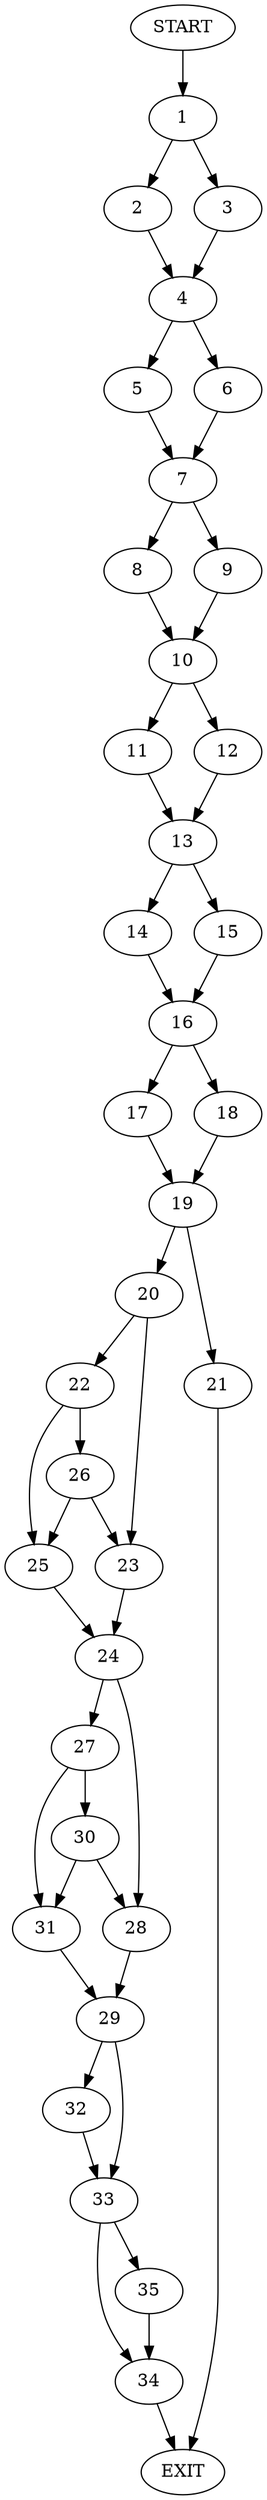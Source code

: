 digraph {
0 [label="START"]
36 [label="EXIT"]
0 -> 1
1 -> 2
1 -> 3
2 -> 4
3 -> 4
4 -> 5
4 -> 6
5 -> 7
6 -> 7
7 -> 8
7 -> 9
9 -> 10
8 -> 10
10 -> 11
10 -> 12
11 -> 13
12 -> 13
13 -> 14
13 -> 15
14 -> 16
15 -> 16
16 -> 17
16 -> 18
18 -> 19
17 -> 19
19 -> 20
19 -> 21
20 -> 22
20 -> 23
21 -> 36
23 -> 24
22 -> 25
22 -> 26
26 -> 25
26 -> 23
25 -> 24
24 -> 27
24 -> 28
28 -> 29
27 -> 30
27 -> 31
30 -> 28
30 -> 31
31 -> 29
29 -> 32
29 -> 33
32 -> 33
33 -> 34
33 -> 35
35 -> 34
34 -> 36
}
